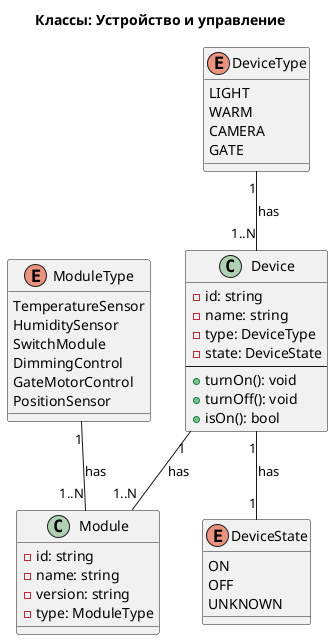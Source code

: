@startuml CodeDiagram
title Классы: Устройство и управление


class Device {
  - id: string
  - name: string
  - type: DeviceType
  - state: DeviceState
  --
  + turnOn(): void
  + turnOff(): void
  + isOn(): bool
}

class Module {
  - id: string
  - name: string
  - version: string
  - type: ModuleType
}

enum DeviceType {
  LIGHT
  WARM
  CAMERA
  GATE
}

enum DeviceState {
  ON
  OFF
  UNKNOWN
}

enum ModuleType {
  TemperatureSensor
  HumiditySensor
  SwitchModule
  DimmingControl
  GateMotorControl
  PositionSensor
}
 
DeviceType "1" -- "1..N" Device  : has
Device "1" -- "1" DeviceState : has
Device "1" -- "1..N" Module : has
ModuleType "1" -- "1..N" Module  : has

@enduml